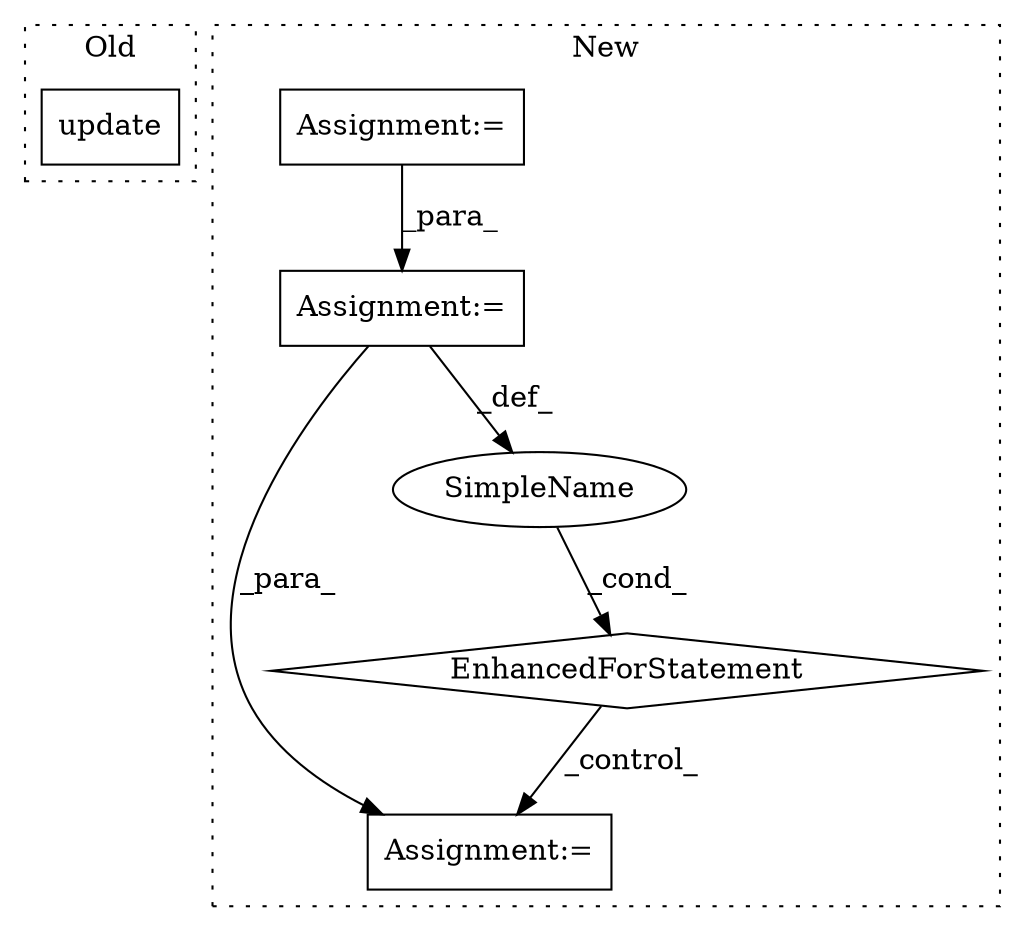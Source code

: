 digraph G {
subgraph cluster0 {
1 [label="update" a="32" s="4777,4806" l="7,1" shape="box"];
label = "Old";
style="dotted";
}
subgraph cluster1 {
2 [label="EnhancedForStatement" a="70" s="6298,6528" l="88,3" shape="diamond"];
3 [label="Assignment:=" a="7" s="6099" l="2" shape="box"];
4 [label="Assignment:=" a="7" s="6650" l="2" shape="box"];
5 [label="SimpleName" a="42" s="6390" l="3" shape="ellipse"];
6 [label="Assignment:=" a="7" s="6298,6528" l="88,3" shape="box"];
label = "New";
style="dotted";
}
2 -> 4 [label="_control_"];
3 -> 6 [label="_para_"];
5 -> 2 [label="_cond_"];
6 -> 5 [label="_def_"];
6 -> 4 [label="_para_"];
}